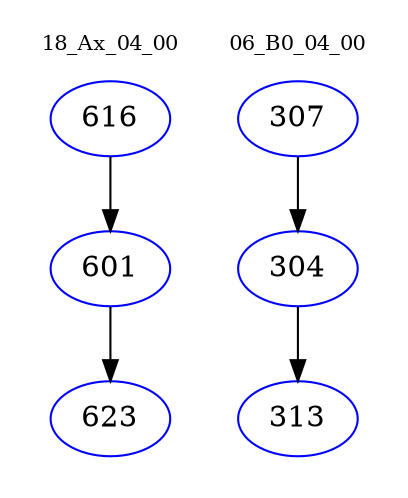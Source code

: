 digraph{
subgraph cluster_0 {
color = white
label = "18_Ax_04_00";
fontsize=10;
T0_616 [label="616", color="blue"]
T0_616 -> T0_601 [color="black"]
T0_601 [label="601", color="blue"]
T0_601 -> T0_623 [color="black"]
T0_623 [label="623", color="blue"]
}
subgraph cluster_1 {
color = white
label = "06_B0_04_00";
fontsize=10;
T1_307 [label="307", color="blue"]
T1_307 -> T1_304 [color="black"]
T1_304 [label="304", color="blue"]
T1_304 -> T1_313 [color="black"]
T1_313 [label="313", color="blue"]
}
}

